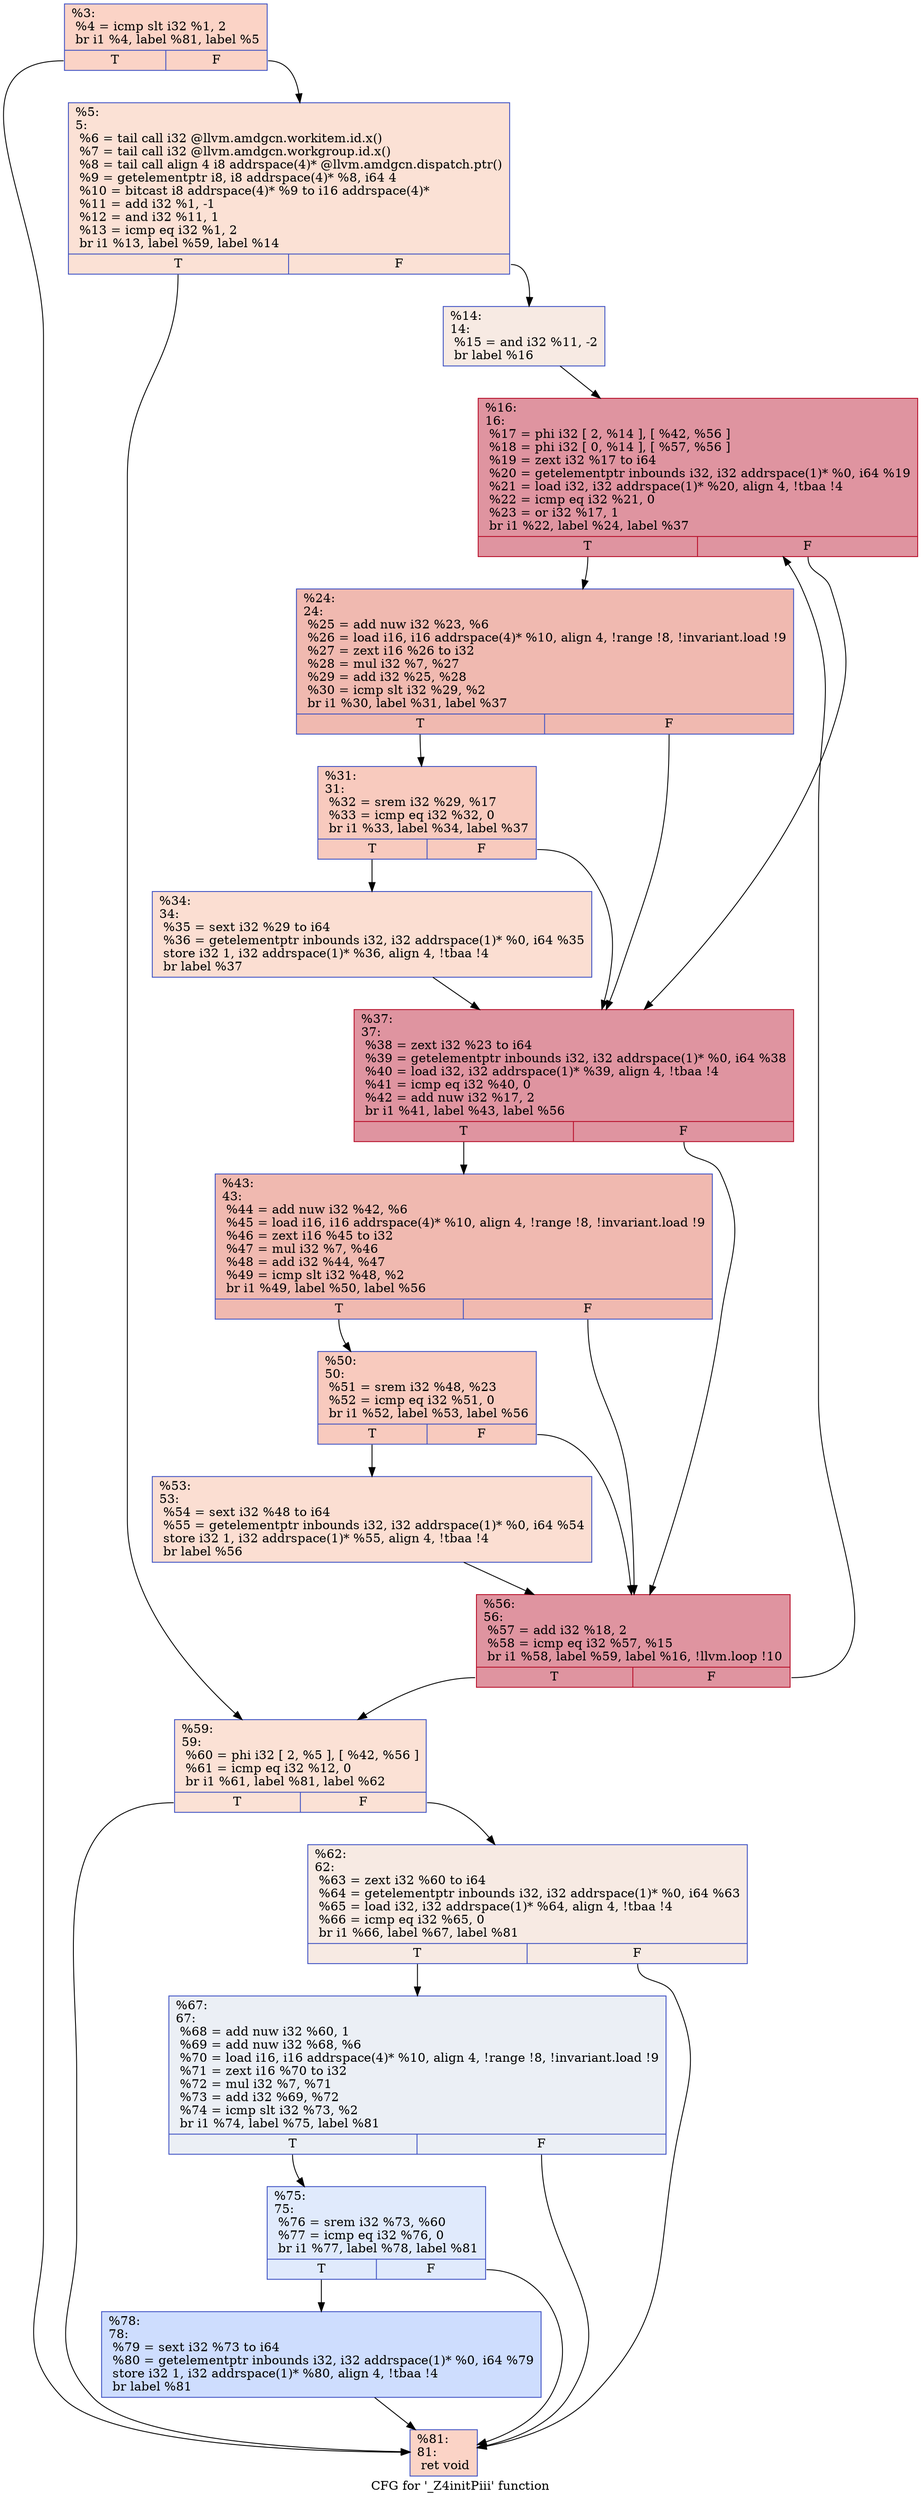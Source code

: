 digraph "CFG for '_Z4initPiii' function" {
	label="CFG for '_Z4initPiii' function";

	Node0x5a82b70 [shape=record,color="#3d50c3ff", style=filled, fillcolor="#f59c7d70",label="{%3:\l  %4 = icmp slt i32 %1, 2\l  br i1 %4, label %81, label %5\l|{<s0>T|<s1>F}}"];
	Node0x5a82b70:s0 -> Node0x5a832b0;
	Node0x5a82b70:s1 -> Node0x5a83340;
	Node0x5a83340 [shape=record,color="#3d50c3ff", style=filled, fillcolor="#f7bca170",label="{%5:\l5:                                                \l  %6 = tail call i32 @llvm.amdgcn.workitem.id.x()\l  %7 = tail call i32 @llvm.amdgcn.workgroup.id.x()\l  %8 = tail call align 4 i8 addrspace(4)* @llvm.amdgcn.dispatch.ptr()\l  %9 = getelementptr i8, i8 addrspace(4)* %8, i64 4\l  %10 = bitcast i8 addrspace(4)* %9 to i16 addrspace(4)*\l  %11 = add i32 %1, -1\l  %12 = and i32 %11, 1\l  %13 = icmp eq i32 %1, 2\l  br i1 %13, label %59, label %14\l|{<s0>T|<s1>F}}"];
	Node0x5a83340:s0 -> Node0x5a83260;
	Node0x5a83340:s1 -> Node0x5a83e60;
	Node0x5a83e60 [shape=record,color="#3d50c3ff", style=filled, fillcolor="#eed0c070",label="{%14:\l14:                                               \l  %15 = and i32 %11, -2\l  br label %16\l}"];
	Node0x5a83e60 -> Node0x5a84060;
	Node0x5a84060 [shape=record,color="#b70d28ff", style=filled, fillcolor="#b70d2870",label="{%16:\l16:                                               \l  %17 = phi i32 [ 2, %14 ], [ %42, %56 ]\l  %18 = phi i32 [ 0, %14 ], [ %57, %56 ]\l  %19 = zext i32 %17 to i64\l  %20 = getelementptr inbounds i32, i32 addrspace(1)* %0, i64 %19\l  %21 = load i32, i32 addrspace(1)* %20, align 4, !tbaa !4\l  %22 = icmp eq i32 %21, 0\l  %23 = or i32 %17, 1\l  br i1 %22, label %24, label %37\l|{<s0>T|<s1>F}}"];
	Node0x5a84060:s0 -> Node0x5a852c0;
	Node0x5a84060:s1 -> Node0x5a85350;
	Node0x5a852c0 [shape=record,color="#3d50c3ff", style=filled, fillcolor="#de614d70",label="{%24:\l24:                                               \l  %25 = add nuw i32 %23, %6\l  %26 = load i16, i16 addrspace(4)* %10, align 4, !range !8, !invariant.load !9\l  %27 = zext i16 %26 to i32\l  %28 = mul i32 %7, %27\l  %29 = add i32 %25, %28\l  %30 = icmp slt i32 %29, %2\l  br i1 %30, label %31, label %37\l|{<s0>T|<s1>F}}"];
	Node0x5a852c0:s0 -> Node0x5a85a70;
	Node0x5a852c0:s1 -> Node0x5a85350;
	Node0x5a85a70 [shape=record,color="#3d50c3ff", style=filled, fillcolor="#ef886b70",label="{%31:\l31:                                               \l  %32 = srem i32 %29, %17\l  %33 = icmp eq i32 %32, 0\l  br i1 %33, label %34, label %37\l|{<s0>T|<s1>F}}"];
	Node0x5a85a70:s0 -> Node0x5a841b0;
	Node0x5a85a70:s1 -> Node0x5a85350;
	Node0x5a841b0 [shape=record,color="#3d50c3ff", style=filled, fillcolor="#f7b59970",label="{%34:\l34:                                               \l  %35 = sext i32 %29 to i64\l  %36 = getelementptr inbounds i32, i32 addrspace(1)* %0, i64 %35\l  store i32 1, i32 addrspace(1)* %36, align 4, !tbaa !4\l  br label %37\l}"];
	Node0x5a841b0 -> Node0x5a85350;
	Node0x5a85350 [shape=record,color="#b70d28ff", style=filled, fillcolor="#b70d2870",label="{%37:\l37:                                               \l  %38 = zext i32 %23 to i64\l  %39 = getelementptr inbounds i32, i32 addrspace(1)* %0, i64 %38\l  %40 = load i32, i32 addrspace(1)* %39, align 4, !tbaa !4\l  %41 = icmp eq i32 %40, 0\l  %42 = add nuw i32 %17, 2\l  br i1 %41, label %43, label %56\l|{<s0>T|<s1>F}}"];
	Node0x5a85350:s0 -> Node0x5a869c0;
	Node0x5a85350:s1 -> Node0x5a83a70;
	Node0x5a869c0 [shape=record,color="#3d50c3ff", style=filled, fillcolor="#de614d70",label="{%43:\l43:                                               \l  %44 = add nuw i32 %42, %6\l  %45 = load i16, i16 addrspace(4)* %10, align 4, !range !8, !invariant.load !9\l  %46 = zext i16 %45 to i32\l  %47 = mul i32 %7, %46\l  %48 = add i32 %44, %47\l  %49 = icmp slt i32 %48, %2\l  br i1 %49, label %50, label %56\l|{<s0>T|<s1>F}}"];
	Node0x5a869c0:s0 -> Node0x5a87a00;
	Node0x5a869c0:s1 -> Node0x5a83a70;
	Node0x5a87a00 [shape=record,color="#3d50c3ff", style=filled, fillcolor="#ef886b70",label="{%50:\l50:                                               \l  %51 = srem i32 %48, %23\l  %52 = icmp eq i32 %51, 0\l  br i1 %52, label %53, label %56\l|{<s0>T|<s1>F}}"];
	Node0x5a87a00:s0 -> Node0x5a87c20;
	Node0x5a87a00:s1 -> Node0x5a83a70;
	Node0x5a87c20 [shape=record,color="#3d50c3ff", style=filled, fillcolor="#f7b59970",label="{%53:\l53:                                               \l  %54 = sext i32 %48 to i64\l  %55 = getelementptr inbounds i32, i32 addrspace(1)* %0, i64 %54\l  store i32 1, i32 addrspace(1)* %55, align 4, !tbaa !4\l  br label %56\l}"];
	Node0x5a87c20 -> Node0x5a83a70;
	Node0x5a83a70 [shape=record,color="#b70d28ff", style=filled, fillcolor="#b70d2870",label="{%56:\l56:                                               \l  %57 = add i32 %18, 2\l  %58 = icmp eq i32 %57, %15\l  br i1 %58, label %59, label %16, !llvm.loop !10\l|{<s0>T|<s1>F}}"];
	Node0x5a83a70:s0 -> Node0x5a83260;
	Node0x5a83a70:s1 -> Node0x5a84060;
	Node0x5a83260 [shape=record,color="#3d50c3ff", style=filled, fillcolor="#f7bca170",label="{%59:\l59:                                               \l  %60 = phi i32 [ 2, %5 ], [ %42, %56 ]\l  %61 = icmp eq i32 %12, 0\l  br i1 %61, label %81, label %62\l|{<s0>T|<s1>F}}"];
	Node0x5a83260:s0 -> Node0x5a832b0;
	Node0x5a83260:s1 -> Node0x5a882c0;
	Node0x5a882c0 [shape=record,color="#3d50c3ff", style=filled, fillcolor="#eed0c070",label="{%62:\l62:                                               \l  %63 = zext i32 %60 to i64\l  %64 = getelementptr inbounds i32, i32 addrspace(1)* %0, i64 %63\l  %65 = load i32, i32 addrspace(1)* %64, align 4, !tbaa !4\l  %66 = icmp eq i32 %65, 0\l  br i1 %66, label %67, label %81\l|{<s0>T|<s1>F}}"];
	Node0x5a882c0:s0 -> Node0x5a85d40;
	Node0x5a882c0:s1 -> Node0x5a832b0;
	Node0x5a85d40 [shape=record,color="#3d50c3ff", style=filled, fillcolor="#d1dae970",label="{%67:\l67:                                               \l  %68 = add nuw i32 %60, 1\l  %69 = add nuw i32 %68, %6\l  %70 = load i16, i16 addrspace(4)* %10, align 4, !range !8, !invariant.load !9\l  %71 = zext i16 %70 to i32\l  %72 = mul i32 %7, %71\l  %73 = add i32 %69, %72\l  %74 = icmp slt i32 %73, %2\l  br i1 %74, label %75, label %81\l|{<s0>T|<s1>F}}"];
	Node0x5a85d40:s0 -> Node0x5a88c90;
	Node0x5a85d40:s1 -> Node0x5a832b0;
	Node0x5a88c90 [shape=record,color="#3d50c3ff", style=filled, fillcolor="#b9d0f970",label="{%75:\l75:                                               \l  %76 = srem i32 %73, %60\l  %77 = icmp eq i32 %76, 0\l  br i1 %77, label %78, label %81\l|{<s0>T|<s1>F}}"];
	Node0x5a88c90:s0 -> Node0x5a88eb0;
	Node0x5a88c90:s1 -> Node0x5a832b0;
	Node0x5a88eb0 [shape=record,color="#3d50c3ff", style=filled, fillcolor="#8fb1fe70",label="{%78:\l78:                                               \l  %79 = sext i32 %73 to i64\l  %80 = getelementptr inbounds i32, i32 addrspace(1)* %0, i64 %79\l  store i32 1, i32 addrspace(1)* %80, align 4, !tbaa !4\l  br label %81\l}"];
	Node0x5a88eb0 -> Node0x5a832b0;
	Node0x5a832b0 [shape=record,color="#3d50c3ff", style=filled, fillcolor="#f59c7d70",label="{%81:\l81:                                               \l  ret void\l}"];
}
